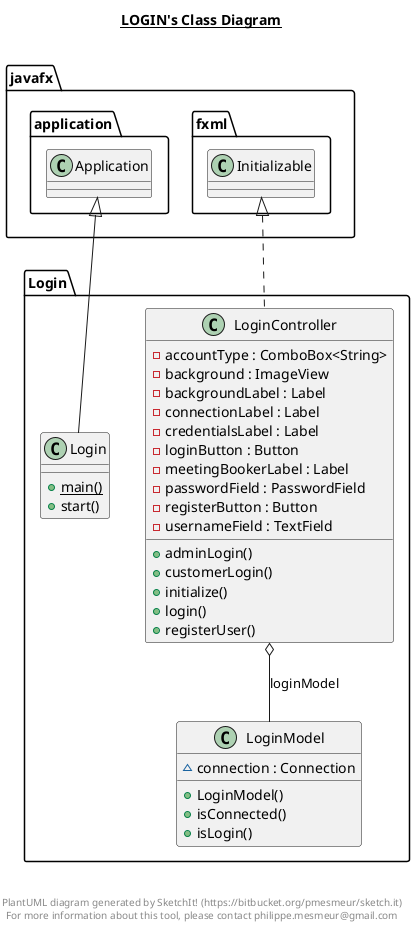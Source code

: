 @startuml

title __LOGIN's Class Diagram__\n

  namespace Login {
    class Login.Login {
        {static} + main()
        + start()
    }
  }
  

  namespace Login {
    class Login.LoginController {
        - accountType : ComboBox<String>
        - background : ImageView
        - backgroundLabel : Label
        - connectionLabel : Label
        - credentialsLabel : Label
        - loginButton : Button
        - meetingBookerLabel : Label
        - passwordField : PasswordField
        - registerButton : Button
        - usernameField : TextField
        + adminLogin()
        + customerLogin()
        + initialize()
        + login()
        + registerUser()
    }
  }
  

  namespace Login {
    class Login.LoginModel {
        ~ connection : Connection
        + LoginModel()
        + isConnected()
        + isLogin()
    }
  }
  

  Login.Login -up-|> javafx.application.Application
  Login.LoginController .up.|> javafx.fxml.Initializable
  Login.LoginController o-- Login.LoginModel : loginModel


right footer


PlantUML diagram generated by SketchIt! (https://bitbucket.org/pmesmeur/sketch.it)
For more information about this tool, please contact philippe.mesmeur@gmail.com
endfooter

@enduml
